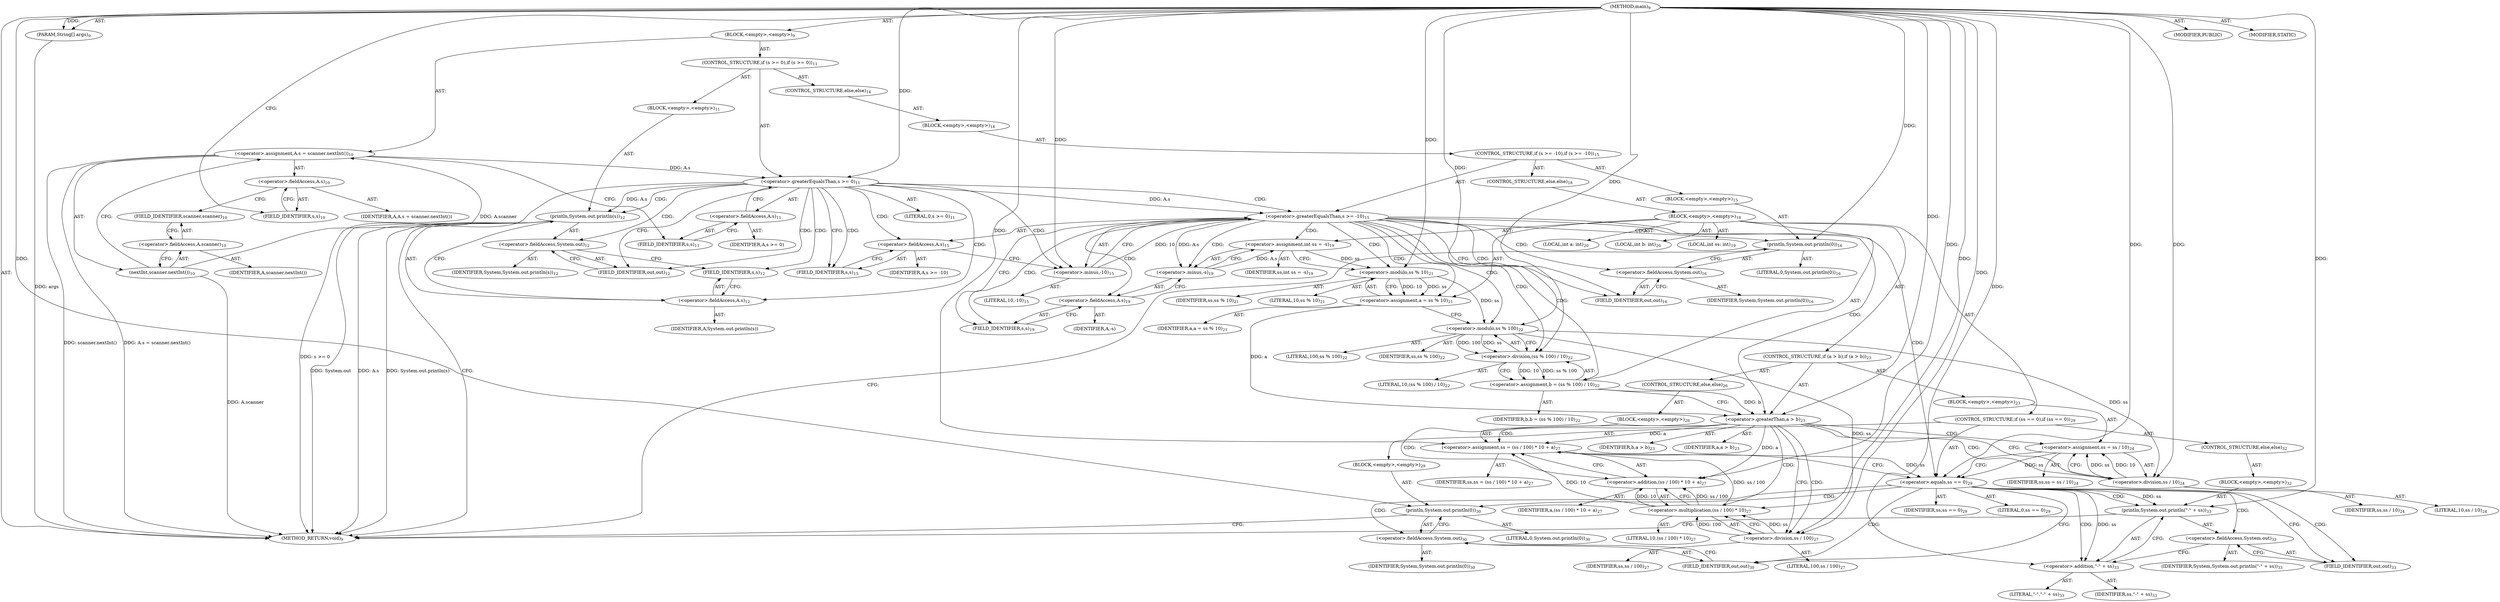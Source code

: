 digraph "main" {  
"22" [label = <(METHOD,main)<SUB>9</SUB>> ]
"23" [label = <(PARAM,String[] args)<SUB>9</SUB>> ]
"24" [label = <(BLOCK,&lt;empty&gt;,&lt;empty&gt;)<SUB>9</SUB>> ]
"25" [label = <(&lt;operator&gt;.assignment,A.s = scanner.nextInt())<SUB>10</SUB>> ]
"26" [label = <(&lt;operator&gt;.fieldAccess,A.s)<SUB>10</SUB>> ]
"27" [label = <(IDENTIFIER,A,A.s = scanner.nextInt())> ]
"28" [label = <(FIELD_IDENTIFIER,s,s)<SUB>10</SUB>> ]
"29" [label = <(nextInt,scanner.nextInt())<SUB>10</SUB>> ]
"30" [label = <(&lt;operator&gt;.fieldAccess,A.scanner)<SUB>10</SUB>> ]
"31" [label = <(IDENTIFIER,A,scanner.nextInt())> ]
"32" [label = <(FIELD_IDENTIFIER,scanner,scanner)<SUB>10</SUB>> ]
"33" [label = <(CONTROL_STRUCTURE,if (s &gt;= 0),if (s &gt;= 0))<SUB>11</SUB>> ]
"34" [label = <(&lt;operator&gt;.greaterEqualsThan,s &gt;= 0)<SUB>11</SUB>> ]
"35" [label = <(&lt;operator&gt;.fieldAccess,A.s)<SUB>11</SUB>> ]
"36" [label = <(IDENTIFIER,A,s &gt;= 0)> ]
"37" [label = <(FIELD_IDENTIFIER,s,s)<SUB>11</SUB>> ]
"38" [label = <(LITERAL,0,s &gt;= 0)<SUB>11</SUB>> ]
"39" [label = <(BLOCK,&lt;empty&gt;,&lt;empty&gt;)<SUB>11</SUB>> ]
"40" [label = <(println,System.out.println(s))<SUB>12</SUB>> ]
"41" [label = <(&lt;operator&gt;.fieldAccess,System.out)<SUB>12</SUB>> ]
"42" [label = <(IDENTIFIER,System,System.out.println(s))<SUB>12</SUB>> ]
"43" [label = <(FIELD_IDENTIFIER,out,out)<SUB>12</SUB>> ]
"44" [label = <(&lt;operator&gt;.fieldAccess,A.s)<SUB>12</SUB>> ]
"45" [label = <(IDENTIFIER,A,System.out.println(s))> ]
"46" [label = <(FIELD_IDENTIFIER,s,s)<SUB>12</SUB>> ]
"47" [label = <(CONTROL_STRUCTURE,else,else)<SUB>14</SUB>> ]
"48" [label = <(BLOCK,&lt;empty&gt;,&lt;empty&gt;)<SUB>14</SUB>> ]
"49" [label = <(CONTROL_STRUCTURE,if (s &gt;= -10),if (s &gt;= -10))<SUB>15</SUB>> ]
"50" [label = <(&lt;operator&gt;.greaterEqualsThan,s &gt;= -10)<SUB>15</SUB>> ]
"51" [label = <(&lt;operator&gt;.fieldAccess,A.s)<SUB>15</SUB>> ]
"52" [label = <(IDENTIFIER,A,s &gt;= -10)> ]
"53" [label = <(FIELD_IDENTIFIER,s,s)<SUB>15</SUB>> ]
"54" [label = <(&lt;operator&gt;.minus,-10)<SUB>15</SUB>> ]
"55" [label = <(LITERAL,10,-10)<SUB>15</SUB>> ]
"56" [label = <(BLOCK,&lt;empty&gt;,&lt;empty&gt;)<SUB>15</SUB>> ]
"57" [label = <(println,System.out.println(0))<SUB>16</SUB>> ]
"58" [label = <(&lt;operator&gt;.fieldAccess,System.out)<SUB>16</SUB>> ]
"59" [label = <(IDENTIFIER,System,System.out.println(0))<SUB>16</SUB>> ]
"60" [label = <(FIELD_IDENTIFIER,out,out)<SUB>16</SUB>> ]
"61" [label = <(LITERAL,0,System.out.println(0))<SUB>16</SUB>> ]
"62" [label = <(CONTROL_STRUCTURE,else,else)<SUB>18</SUB>> ]
"63" [label = <(BLOCK,&lt;empty&gt;,&lt;empty&gt;)<SUB>18</SUB>> ]
"64" [label = <(LOCAL,int ss: int)<SUB>19</SUB>> ]
"65" [label = <(&lt;operator&gt;.assignment,int ss = -s)<SUB>19</SUB>> ]
"66" [label = <(IDENTIFIER,ss,int ss = -s)<SUB>19</SUB>> ]
"67" [label = <(&lt;operator&gt;.minus,-s)<SUB>19</SUB>> ]
"68" [label = <(&lt;operator&gt;.fieldAccess,A.s)<SUB>19</SUB>> ]
"69" [label = <(IDENTIFIER,A,-s)> ]
"70" [label = <(FIELD_IDENTIFIER,s,s)<SUB>19</SUB>> ]
"71" [label = <(LOCAL,int a: int)<SUB>20</SUB>> ]
"72" [label = <(LOCAL,int b: int)<SUB>20</SUB>> ]
"73" [label = <(&lt;operator&gt;.assignment,a = ss % 10)<SUB>21</SUB>> ]
"74" [label = <(IDENTIFIER,a,a = ss % 10)<SUB>21</SUB>> ]
"75" [label = <(&lt;operator&gt;.modulo,ss % 10)<SUB>21</SUB>> ]
"76" [label = <(IDENTIFIER,ss,ss % 10)<SUB>21</SUB>> ]
"77" [label = <(LITERAL,10,ss % 10)<SUB>21</SUB>> ]
"78" [label = <(&lt;operator&gt;.assignment,b = (ss % 100) / 10)<SUB>22</SUB>> ]
"79" [label = <(IDENTIFIER,b,b = (ss % 100) / 10)<SUB>22</SUB>> ]
"80" [label = <(&lt;operator&gt;.division,(ss % 100) / 10)<SUB>22</SUB>> ]
"81" [label = <(&lt;operator&gt;.modulo,ss % 100)<SUB>22</SUB>> ]
"82" [label = <(IDENTIFIER,ss,ss % 100)<SUB>22</SUB>> ]
"83" [label = <(LITERAL,100,ss % 100)<SUB>22</SUB>> ]
"84" [label = <(LITERAL,10,(ss % 100) / 10)<SUB>22</SUB>> ]
"85" [label = <(CONTROL_STRUCTURE,if (a &gt; b),if (a &gt; b))<SUB>23</SUB>> ]
"86" [label = <(&lt;operator&gt;.greaterThan,a &gt; b)<SUB>23</SUB>> ]
"87" [label = <(IDENTIFIER,a,a &gt; b)<SUB>23</SUB>> ]
"88" [label = <(IDENTIFIER,b,a &gt; b)<SUB>23</SUB>> ]
"89" [label = <(BLOCK,&lt;empty&gt;,&lt;empty&gt;)<SUB>23</SUB>> ]
"90" [label = <(&lt;operator&gt;.assignment,ss = ss / 10)<SUB>24</SUB>> ]
"91" [label = <(IDENTIFIER,ss,ss = ss / 10)<SUB>24</SUB>> ]
"92" [label = <(&lt;operator&gt;.division,ss / 10)<SUB>24</SUB>> ]
"93" [label = <(IDENTIFIER,ss,ss / 10)<SUB>24</SUB>> ]
"94" [label = <(LITERAL,10,ss / 10)<SUB>24</SUB>> ]
"95" [label = <(CONTROL_STRUCTURE,else,else)<SUB>26</SUB>> ]
"96" [label = <(BLOCK,&lt;empty&gt;,&lt;empty&gt;)<SUB>26</SUB>> ]
"97" [label = <(&lt;operator&gt;.assignment,ss = (ss / 100) * 10 + a)<SUB>27</SUB>> ]
"98" [label = <(IDENTIFIER,ss,ss = (ss / 100) * 10 + a)<SUB>27</SUB>> ]
"99" [label = <(&lt;operator&gt;.addition,(ss / 100) * 10 + a)<SUB>27</SUB>> ]
"100" [label = <(&lt;operator&gt;.multiplication,(ss / 100) * 10)<SUB>27</SUB>> ]
"101" [label = <(&lt;operator&gt;.division,ss / 100)<SUB>27</SUB>> ]
"102" [label = <(IDENTIFIER,ss,ss / 100)<SUB>27</SUB>> ]
"103" [label = <(LITERAL,100,ss / 100)<SUB>27</SUB>> ]
"104" [label = <(LITERAL,10,(ss / 100) * 10)<SUB>27</SUB>> ]
"105" [label = <(IDENTIFIER,a,(ss / 100) * 10 + a)<SUB>27</SUB>> ]
"106" [label = <(CONTROL_STRUCTURE,if (ss == 0),if (ss == 0))<SUB>29</SUB>> ]
"107" [label = <(&lt;operator&gt;.equals,ss == 0)<SUB>29</SUB>> ]
"108" [label = <(IDENTIFIER,ss,ss == 0)<SUB>29</SUB>> ]
"109" [label = <(LITERAL,0,ss == 0)<SUB>29</SUB>> ]
"110" [label = <(BLOCK,&lt;empty&gt;,&lt;empty&gt;)<SUB>29</SUB>> ]
"111" [label = <(println,System.out.println(0))<SUB>30</SUB>> ]
"112" [label = <(&lt;operator&gt;.fieldAccess,System.out)<SUB>30</SUB>> ]
"113" [label = <(IDENTIFIER,System,System.out.println(0))<SUB>30</SUB>> ]
"114" [label = <(FIELD_IDENTIFIER,out,out)<SUB>30</SUB>> ]
"115" [label = <(LITERAL,0,System.out.println(0))<SUB>30</SUB>> ]
"116" [label = <(CONTROL_STRUCTURE,else,else)<SUB>32</SUB>> ]
"117" [label = <(BLOCK,&lt;empty&gt;,&lt;empty&gt;)<SUB>32</SUB>> ]
"118" [label = <(println,System.out.println(&quot;-&quot; + ss))<SUB>33</SUB>> ]
"119" [label = <(&lt;operator&gt;.fieldAccess,System.out)<SUB>33</SUB>> ]
"120" [label = <(IDENTIFIER,System,System.out.println(&quot;-&quot; + ss))<SUB>33</SUB>> ]
"121" [label = <(FIELD_IDENTIFIER,out,out)<SUB>33</SUB>> ]
"122" [label = <(&lt;operator&gt;.addition,&quot;-&quot; + ss)<SUB>33</SUB>> ]
"123" [label = <(LITERAL,&quot;-&quot;,&quot;-&quot; + ss)<SUB>33</SUB>> ]
"124" [label = <(IDENTIFIER,ss,&quot;-&quot; + ss)<SUB>33</SUB>> ]
"125" [label = <(MODIFIER,PUBLIC)> ]
"126" [label = <(MODIFIER,STATIC)> ]
"127" [label = <(METHOD_RETURN,void)<SUB>9</SUB>> ]
  "22" -> "23"  [ label = "AST: "] 
  "22" -> "24"  [ label = "AST: "] 
  "22" -> "125"  [ label = "AST: "] 
  "22" -> "126"  [ label = "AST: "] 
  "22" -> "127"  [ label = "AST: "] 
  "24" -> "25"  [ label = "AST: "] 
  "24" -> "33"  [ label = "AST: "] 
  "25" -> "26"  [ label = "AST: "] 
  "25" -> "29"  [ label = "AST: "] 
  "26" -> "27"  [ label = "AST: "] 
  "26" -> "28"  [ label = "AST: "] 
  "29" -> "30"  [ label = "AST: "] 
  "30" -> "31"  [ label = "AST: "] 
  "30" -> "32"  [ label = "AST: "] 
  "33" -> "34"  [ label = "AST: "] 
  "33" -> "39"  [ label = "AST: "] 
  "33" -> "47"  [ label = "AST: "] 
  "34" -> "35"  [ label = "AST: "] 
  "34" -> "38"  [ label = "AST: "] 
  "35" -> "36"  [ label = "AST: "] 
  "35" -> "37"  [ label = "AST: "] 
  "39" -> "40"  [ label = "AST: "] 
  "40" -> "41"  [ label = "AST: "] 
  "40" -> "44"  [ label = "AST: "] 
  "41" -> "42"  [ label = "AST: "] 
  "41" -> "43"  [ label = "AST: "] 
  "44" -> "45"  [ label = "AST: "] 
  "44" -> "46"  [ label = "AST: "] 
  "47" -> "48"  [ label = "AST: "] 
  "48" -> "49"  [ label = "AST: "] 
  "49" -> "50"  [ label = "AST: "] 
  "49" -> "56"  [ label = "AST: "] 
  "49" -> "62"  [ label = "AST: "] 
  "50" -> "51"  [ label = "AST: "] 
  "50" -> "54"  [ label = "AST: "] 
  "51" -> "52"  [ label = "AST: "] 
  "51" -> "53"  [ label = "AST: "] 
  "54" -> "55"  [ label = "AST: "] 
  "56" -> "57"  [ label = "AST: "] 
  "57" -> "58"  [ label = "AST: "] 
  "57" -> "61"  [ label = "AST: "] 
  "58" -> "59"  [ label = "AST: "] 
  "58" -> "60"  [ label = "AST: "] 
  "62" -> "63"  [ label = "AST: "] 
  "63" -> "64"  [ label = "AST: "] 
  "63" -> "65"  [ label = "AST: "] 
  "63" -> "71"  [ label = "AST: "] 
  "63" -> "72"  [ label = "AST: "] 
  "63" -> "73"  [ label = "AST: "] 
  "63" -> "78"  [ label = "AST: "] 
  "63" -> "85"  [ label = "AST: "] 
  "63" -> "106"  [ label = "AST: "] 
  "65" -> "66"  [ label = "AST: "] 
  "65" -> "67"  [ label = "AST: "] 
  "67" -> "68"  [ label = "AST: "] 
  "68" -> "69"  [ label = "AST: "] 
  "68" -> "70"  [ label = "AST: "] 
  "73" -> "74"  [ label = "AST: "] 
  "73" -> "75"  [ label = "AST: "] 
  "75" -> "76"  [ label = "AST: "] 
  "75" -> "77"  [ label = "AST: "] 
  "78" -> "79"  [ label = "AST: "] 
  "78" -> "80"  [ label = "AST: "] 
  "80" -> "81"  [ label = "AST: "] 
  "80" -> "84"  [ label = "AST: "] 
  "81" -> "82"  [ label = "AST: "] 
  "81" -> "83"  [ label = "AST: "] 
  "85" -> "86"  [ label = "AST: "] 
  "85" -> "89"  [ label = "AST: "] 
  "85" -> "95"  [ label = "AST: "] 
  "86" -> "87"  [ label = "AST: "] 
  "86" -> "88"  [ label = "AST: "] 
  "89" -> "90"  [ label = "AST: "] 
  "90" -> "91"  [ label = "AST: "] 
  "90" -> "92"  [ label = "AST: "] 
  "92" -> "93"  [ label = "AST: "] 
  "92" -> "94"  [ label = "AST: "] 
  "95" -> "96"  [ label = "AST: "] 
  "96" -> "97"  [ label = "AST: "] 
  "97" -> "98"  [ label = "AST: "] 
  "97" -> "99"  [ label = "AST: "] 
  "99" -> "100"  [ label = "AST: "] 
  "99" -> "105"  [ label = "AST: "] 
  "100" -> "101"  [ label = "AST: "] 
  "100" -> "104"  [ label = "AST: "] 
  "101" -> "102"  [ label = "AST: "] 
  "101" -> "103"  [ label = "AST: "] 
  "106" -> "107"  [ label = "AST: "] 
  "106" -> "110"  [ label = "AST: "] 
  "106" -> "116"  [ label = "AST: "] 
  "107" -> "108"  [ label = "AST: "] 
  "107" -> "109"  [ label = "AST: "] 
  "110" -> "111"  [ label = "AST: "] 
  "111" -> "112"  [ label = "AST: "] 
  "111" -> "115"  [ label = "AST: "] 
  "112" -> "113"  [ label = "AST: "] 
  "112" -> "114"  [ label = "AST: "] 
  "116" -> "117"  [ label = "AST: "] 
  "117" -> "118"  [ label = "AST: "] 
  "118" -> "119"  [ label = "AST: "] 
  "118" -> "122"  [ label = "AST: "] 
  "119" -> "120"  [ label = "AST: "] 
  "119" -> "121"  [ label = "AST: "] 
  "122" -> "123"  [ label = "AST: "] 
  "122" -> "124"  [ label = "AST: "] 
  "25" -> "37"  [ label = "CFG: "] 
  "26" -> "32"  [ label = "CFG: "] 
  "29" -> "25"  [ label = "CFG: "] 
  "34" -> "43"  [ label = "CFG: "] 
  "34" -> "53"  [ label = "CFG: "] 
  "28" -> "26"  [ label = "CFG: "] 
  "30" -> "29"  [ label = "CFG: "] 
  "35" -> "34"  [ label = "CFG: "] 
  "40" -> "127"  [ label = "CFG: "] 
  "32" -> "30"  [ label = "CFG: "] 
  "37" -> "35"  [ label = "CFG: "] 
  "41" -> "46"  [ label = "CFG: "] 
  "44" -> "40"  [ label = "CFG: "] 
  "43" -> "41"  [ label = "CFG: "] 
  "46" -> "44"  [ label = "CFG: "] 
  "50" -> "60"  [ label = "CFG: "] 
  "50" -> "70"  [ label = "CFG: "] 
  "51" -> "54"  [ label = "CFG: "] 
  "54" -> "50"  [ label = "CFG: "] 
  "57" -> "127"  [ label = "CFG: "] 
  "53" -> "51"  [ label = "CFG: "] 
  "58" -> "57"  [ label = "CFG: "] 
  "65" -> "75"  [ label = "CFG: "] 
  "73" -> "81"  [ label = "CFG: "] 
  "78" -> "86"  [ label = "CFG: "] 
  "60" -> "58"  [ label = "CFG: "] 
  "67" -> "65"  [ label = "CFG: "] 
  "75" -> "73"  [ label = "CFG: "] 
  "80" -> "78"  [ label = "CFG: "] 
  "86" -> "92"  [ label = "CFG: "] 
  "86" -> "101"  [ label = "CFG: "] 
  "107" -> "114"  [ label = "CFG: "] 
  "107" -> "121"  [ label = "CFG: "] 
  "68" -> "67"  [ label = "CFG: "] 
  "81" -> "80"  [ label = "CFG: "] 
  "90" -> "107"  [ label = "CFG: "] 
  "111" -> "127"  [ label = "CFG: "] 
  "70" -> "68"  [ label = "CFG: "] 
  "92" -> "90"  [ label = "CFG: "] 
  "97" -> "107"  [ label = "CFG: "] 
  "112" -> "111"  [ label = "CFG: "] 
  "118" -> "127"  [ label = "CFG: "] 
  "99" -> "97"  [ label = "CFG: "] 
  "114" -> "112"  [ label = "CFG: "] 
  "119" -> "122"  [ label = "CFG: "] 
  "122" -> "118"  [ label = "CFG: "] 
  "100" -> "99"  [ label = "CFG: "] 
  "121" -> "119"  [ label = "CFG: "] 
  "101" -> "100"  [ label = "CFG: "] 
  "22" -> "28"  [ label = "CFG: "] 
  "23" -> "127"  [ label = "DDG: args"] 
  "29" -> "127"  [ label = "DDG: A.scanner"] 
  "25" -> "127"  [ label = "DDG: scanner.nextInt()"] 
  "25" -> "127"  [ label = "DDG: A.s = scanner.nextInt()"] 
  "34" -> "127"  [ label = "DDG: s &gt;= 0"] 
  "40" -> "127"  [ label = "DDG: System.out"] 
  "40" -> "127"  [ label = "DDG: A.s"] 
  "40" -> "127"  [ label = "DDG: System.out.println(s)"] 
  "22" -> "23"  [ label = "DDG: "] 
  "29" -> "25"  [ label = "DDG: A.scanner"] 
  "25" -> "34"  [ label = "DDG: A.s"] 
  "22" -> "34"  [ label = "DDG: "] 
  "34" -> "40"  [ label = "DDG: A.s"] 
  "34" -> "50"  [ label = "DDG: A.s"] 
  "54" -> "50"  [ label = "DDG: 10"] 
  "22" -> "54"  [ label = "DDG: "] 
  "22" -> "57"  [ label = "DDG: "] 
  "67" -> "65"  [ label = "DDG: A.s"] 
  "75" -> "73"  [ label = "DDG: ss"] 
  "75" -> "73"  [ label = "DDG: 10"] 
  "80" -> "78"  [ label = "DDG: ss % 100"] 
  "80" -> "78"  [ label = "DDG: 10"] 
  "50" -> "67"  [ label = "DDG: A.s"] 
  "65" -> "75"  [ label = "DDG: ss"] 
  "22" -> "75"  [ label = "DDG: "] 
  "81" -> "80"  [ label = "DDG: ss"] 
  "81" -> "80"  [ label = "DDG: 100"] 
  "22" -> "80"  [ label = "DDG: "] 
  "73" -> "86"  [ label = "DDG: a"] 
  "22" -> "86"  [ label = "DDG: "] 
  "78" -> "86"  [ label = "DDG: b"] 
  "92" -> "90"  [ label = "DDG: ss"] 
  "92" -> "90"  [ label = "DDG: 10"] 
  "97" -> "107"  [ label = "DDG: ss"] 
  "90" -> "107"  [ label = "DDG: ss"] 
  "22" -> "107"  [ label = "DDG: "] 
  "75" -> "81"  [ label = "DDG: ss"] 
  "22" -> "81"  [ label = "DDG: "] 
  "100" -> "97"  [ label = "DDG: ss / 100"] 
  "100" -> "97"  [ label = "DDG: 10"] 
  "86" -> "97"  [ label = "DDG: a"] 
  "22" -> "97"  [ label = "DDG: "] 
  "22" -> "111"  [ label = "DDG: "] 
  "81" -> "92"  [ label = "DDG: ss"] 
  "22" -> "92"  [ label = "DDG: "] 
  "22" -> "118"  [ label = "DDG: "] 
  "107" -> "118"  [ label = "DDG: ss"] 
  "100" -> "99"  [ label = "DDG: ss / 100"] 
  "100" -> "99"  [ label = "DDG: 10"] 
  "86" -> "99"  [ label = "DDG: a"] 
  "22" -> "99"  [ label = "DDG: "] 
  "22" -> "122"  [ label = "DDG: "] 
  "107" -> "122"  [ label = "DDG: ss"] 
  "101" -> "100"  [ label = "DDG: ss"] 
  "101" -> "100"  [ label = "DDG: 100"] 
  "22" -> "100"  [ label = "DDG: "] 
  "81" -> "101"  [ label = "DDG: ss"] 
  "22" -> "101"  [ label = "DDG: "] 
  "34" -> "51"  [ label = "CDG: "] 
  "34" -> "46"  [ label = "CDG: "] 
  "34" -> "40"  [ label = "CDG: "] 
  "34" -> "50"  [ label = "CDG: "] 
  "34" -> "44"  [ label = "CDG: "] 
  "34" -> "54"  [ label = "CDG: "] 
  "34" -> "43"  [ label = "CDG: "] 
  "34" -> "53"  [ label = "CDG: "] 
  "34" -> "41"  [ label = "CDG: "] 
  "50" -> "107"  [ label = "CDG: "] 
  "50" -> "68"  [ label = "CDG: "] 
  "50" -> "60"  [ label = "CDG: "] 
  "50" -> "73"  [ label = "CDG: "] 
  "50" -> "57"  [ label = "CDG: "] 
  "50" -> "75"  [ label = "CDG: "] 
  "50" -> "81"  [ label = "CDG: "] 
  "50" -> "67"  [ label = "CDG: "] 
  "50" -> "65"  [ label = "CDG: "] 
  "50" -> "80"  [ label = "CDG: "] 
  "50" -> "58"  [ label = "CDG: "] 
  "50" -> "70"  [ label = "CDG: "] 
  "50" -> "78"  [ label = "CDG: "] 
  "50" -> "86"  [ label = "CDG: "] 
  "86" -> "99"  [ label = "CDG: "] 
  "86" -> "92"  [ label = "CDG: "] 
  "86" -> "97"  [ label = "CDG: "] 
  "86" -> "101"  [ label = "CDG: "] 
  "86" -> "90"  [ label = "CDG: "] 
  "86" -> "100"  [ label = "CDG: "] 
  "107" -> "122"  [ label = "CDG: "] 
  "107" -> "114"  [ label = "CDG: "] 
  "107" -> "119"  [ label = "CDG: "] 
  "107" -> "121"  [ label = "CDG: "] 
  "107" -> "112"  [ label = "CDG: "] 
  "107" -> "118"  [ label = "CDG: "] 
  "107" -> "111"  [ label = "CDG: "] 
}
